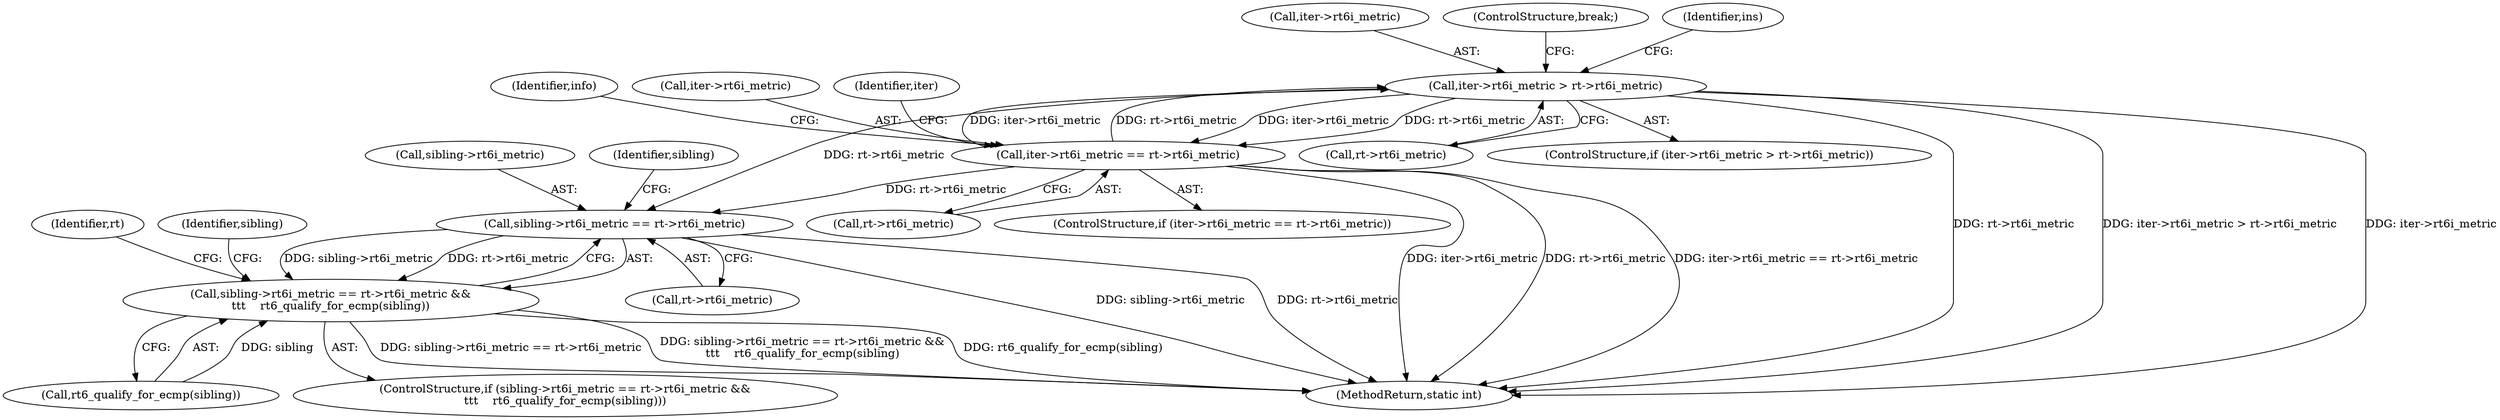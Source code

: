 digraph "0_linux_307f2fb95e9b96b3577916e73d92e104f8f26494@pointer" {
"1000287" [label="(Call,iter->rt6i_metric > rt->rt6i_metric)"];
"1000178" [label="(Call,iter->rt6i_metric == rt->rt6i_metric)"];
"1000287" [label="(Call,iter->rt6i_metric > rt->rt6i_metric)"];
"1000333" [label="(Call,sibling->rt6i_metric == rt->rt6i_metric)"];
"1000332" [label="(Call,sibling->rt6i_metric == rt->rt6i_metric &&\n\t\t\t    rt6_qualify_for_ecmp(sibling))"];
"1000189" [label="(Identifier,info)"];
"1000182" [label="(Call,rt->rt6i_metric)"];
"1000179" [label="(Call,iter->rt6i_metric)"];
"1000291" [label="(Call,rt->rt6i_metric)"];
"1000340" [label="(Call,rt6_qualify_for_ecmp(sibling))"];
"1000332" [label="(Call,sibling->rt6i_metric == rt->rt6i_metric &&\n\t\t\t    rt6_qualify_for_ecmp(sibling))"];
"1000288" [label="(Call,iter->rt6i_metric)"];
"1000333" [label="(Call,sibling->rt6i_metric == rt->rt6i_metric)"];
"1000286" [label="(ControlStructure,if (iter->rt6i_metric > rt->rt6i_metric))"];
"1000354" [label="(Identifier,sibling)"];
"1000178" [label="(Call,iter->rt6i_metric == rt->rt6i_metric)"];
"1000346" [label="(Identifier,rt)"];
"1000522" [label="(MethodReturn,static int)"];
"1000294" [label="(ControlStructure,break;)"];
"1000287" [label="(Call,iter->rt6i_metric > rt->rt6i_metric)"];
"1000334" [label="(Call,sibling->rt6i_metric)"];
"1000289" [label="(Identifier,iter)"];
"1000337" [label="(Call,rt->rt6i_metric)"];
"1000341" [label="(Identifier,sibling)"];
"1000177" [label="(ControlStructure,if (iter->rt6i_metric == rt->rt6i_metric))"];
"1000296" [label="(Identifier,ins)"];
"1000331" [label="(ControlStructure,if (sibling->rt6i_metric == rt->rt6i_metric &&\n\t\t\t    rt6_qualify_for_ecmp(sibling)))"];
"1000287" -> "1000286"  [label="AST: "];
"1000287" -> "1000291"  [label="CFG: "];
"1000288" -> "1000287"  [label="AST: "];
"1000291" -> "1000287"  [label="AST: "];
"1000294" -> "1000287"  [label="CFG: "];
"1000296" -> "1000287"  [label="CFG: "];
"1000287" -> "1000522"  [label="DDG: rt->rt6i_metric"];
"1000287" -> "1000522"  [label="DDG: iter->rt6i_metric > rt->rt6i_metric"];
"1000287" -> "1000522"  [label="DDG: iter->rt6i_metric"];
"1000287" -> "1000178"  [label="DDG: iter->rt6i_metric"];
"1000287" -> "1000178"  [label="DDG: rt->rt6i_metric"];
"1000178" -> "1000287"  [label="DDG: iter->rt6i_metric"];
"1000178" -> "1000287"  [label="DDG: rt->rt6i_metric"];
"1000287" -> "1000333"  [label="DDG: rt->rt6i_metric"];
"1000178" -> "1000177"  [label="AST: "];
"1000178" -> "1000182"  [label="CFG: "];
"1000179" -> "1000178"  [label="AST: "];
"1000182" -> "1000178"  [label="AST: "];
"1000189" -> "1000178"  [label="CFG: "];
"1000289" -> "1000178"  [label="CFG: "];
"1000178" -> "1000522"  [label="DDG: rt->rt6i_metric"];
"1000178" -> "1000522"  [label="DDG: iter->rt6i_metric == rt->rt6i_metric"];
"1000178" -> "1000522"  [label="DDG: iter->rt6i_metric"];
"1000178" -> "1000333"  [label="DDG: rt->rt6i_metric"];
"1000333" -> "1000332"  [label="AST: "];
"1000333" -> "1000337"  [label="CFG: "];
"1000334" -> "1000333"  [label="AST: "];
"1000337" -> "1000333"  [label="AST: "];
"1000341" -> "1000333"  [label="CFG: "];
"1000332" -> "1000333"  [label="CFG: "];
"1000333" -> "1000522"  [label="DDG: sibling->rt6i_metric"];
"1000333" -> "1000522"  [label="DDG: rt->rt6i_metric"];
"1000333" -> "1000332"  [label="DDG: sibling->rt6i_metric"];
"1000333" -> "1000332"  [label="DDG: rt->rt6i_metric"];
"1000332" -> "1000331"  [label="AST: "];
"1000332" -> "1000340"  [label="CFG: "];
"1000340" -> "1000332"  [label="AST: "];
"1000346" -> "1000332"  [label="CFG: "];
"1000354" -> "1000332"  [label="CFG: "];
"1000332" -> "1000522"  [label="DDG: sibling->rt6i_metric == rt->rt6i_metric"];
"1000332" -> "1000522"  [label="DDG: sibling->rt6i_metric == rt->rt6i_metric &&\n\t\t\t    rt6_qualify_for_ecmp(sibling)"];
"1000332" -> "1000522"  [label="DDG: rt6_qualify_for_ecmp(sibling)"];
"1000340" -> "1000332"  [label="DDG: sibling"];
}
